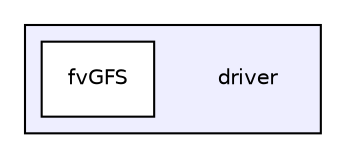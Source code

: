 digraph "/scratch2/NAGAPE/aoml-hafs1/Kyle.Ahern/acs_master_readonly/driver" {
  compound=true
  node [ fontsize="10", fontname="Helvetica"];
  edge [ labelfontsize="10", labelfontname="Helvetica"];
  subgraph clusterdir_1284b95147afa48b330f502c8bbc0529 {
    graph [ bgcolor="#eeeeff", pencolor="black", label="" URL="dir_1284b95147afa48b330f502c8bbc0529.html"];
    dir_1284b95147afa48b330f502c8bbc0529 [shape=plaintext label="driver"];
    dir_ef13d85282fd0ff3db59aa5e99d2bcaa [shape=box label="fvGFS" color="black" fillcolor="white" style="filled" URL="dir_ef13d85282fd0ff3db59aa5e99d2bcaa.html"];
  }
}
